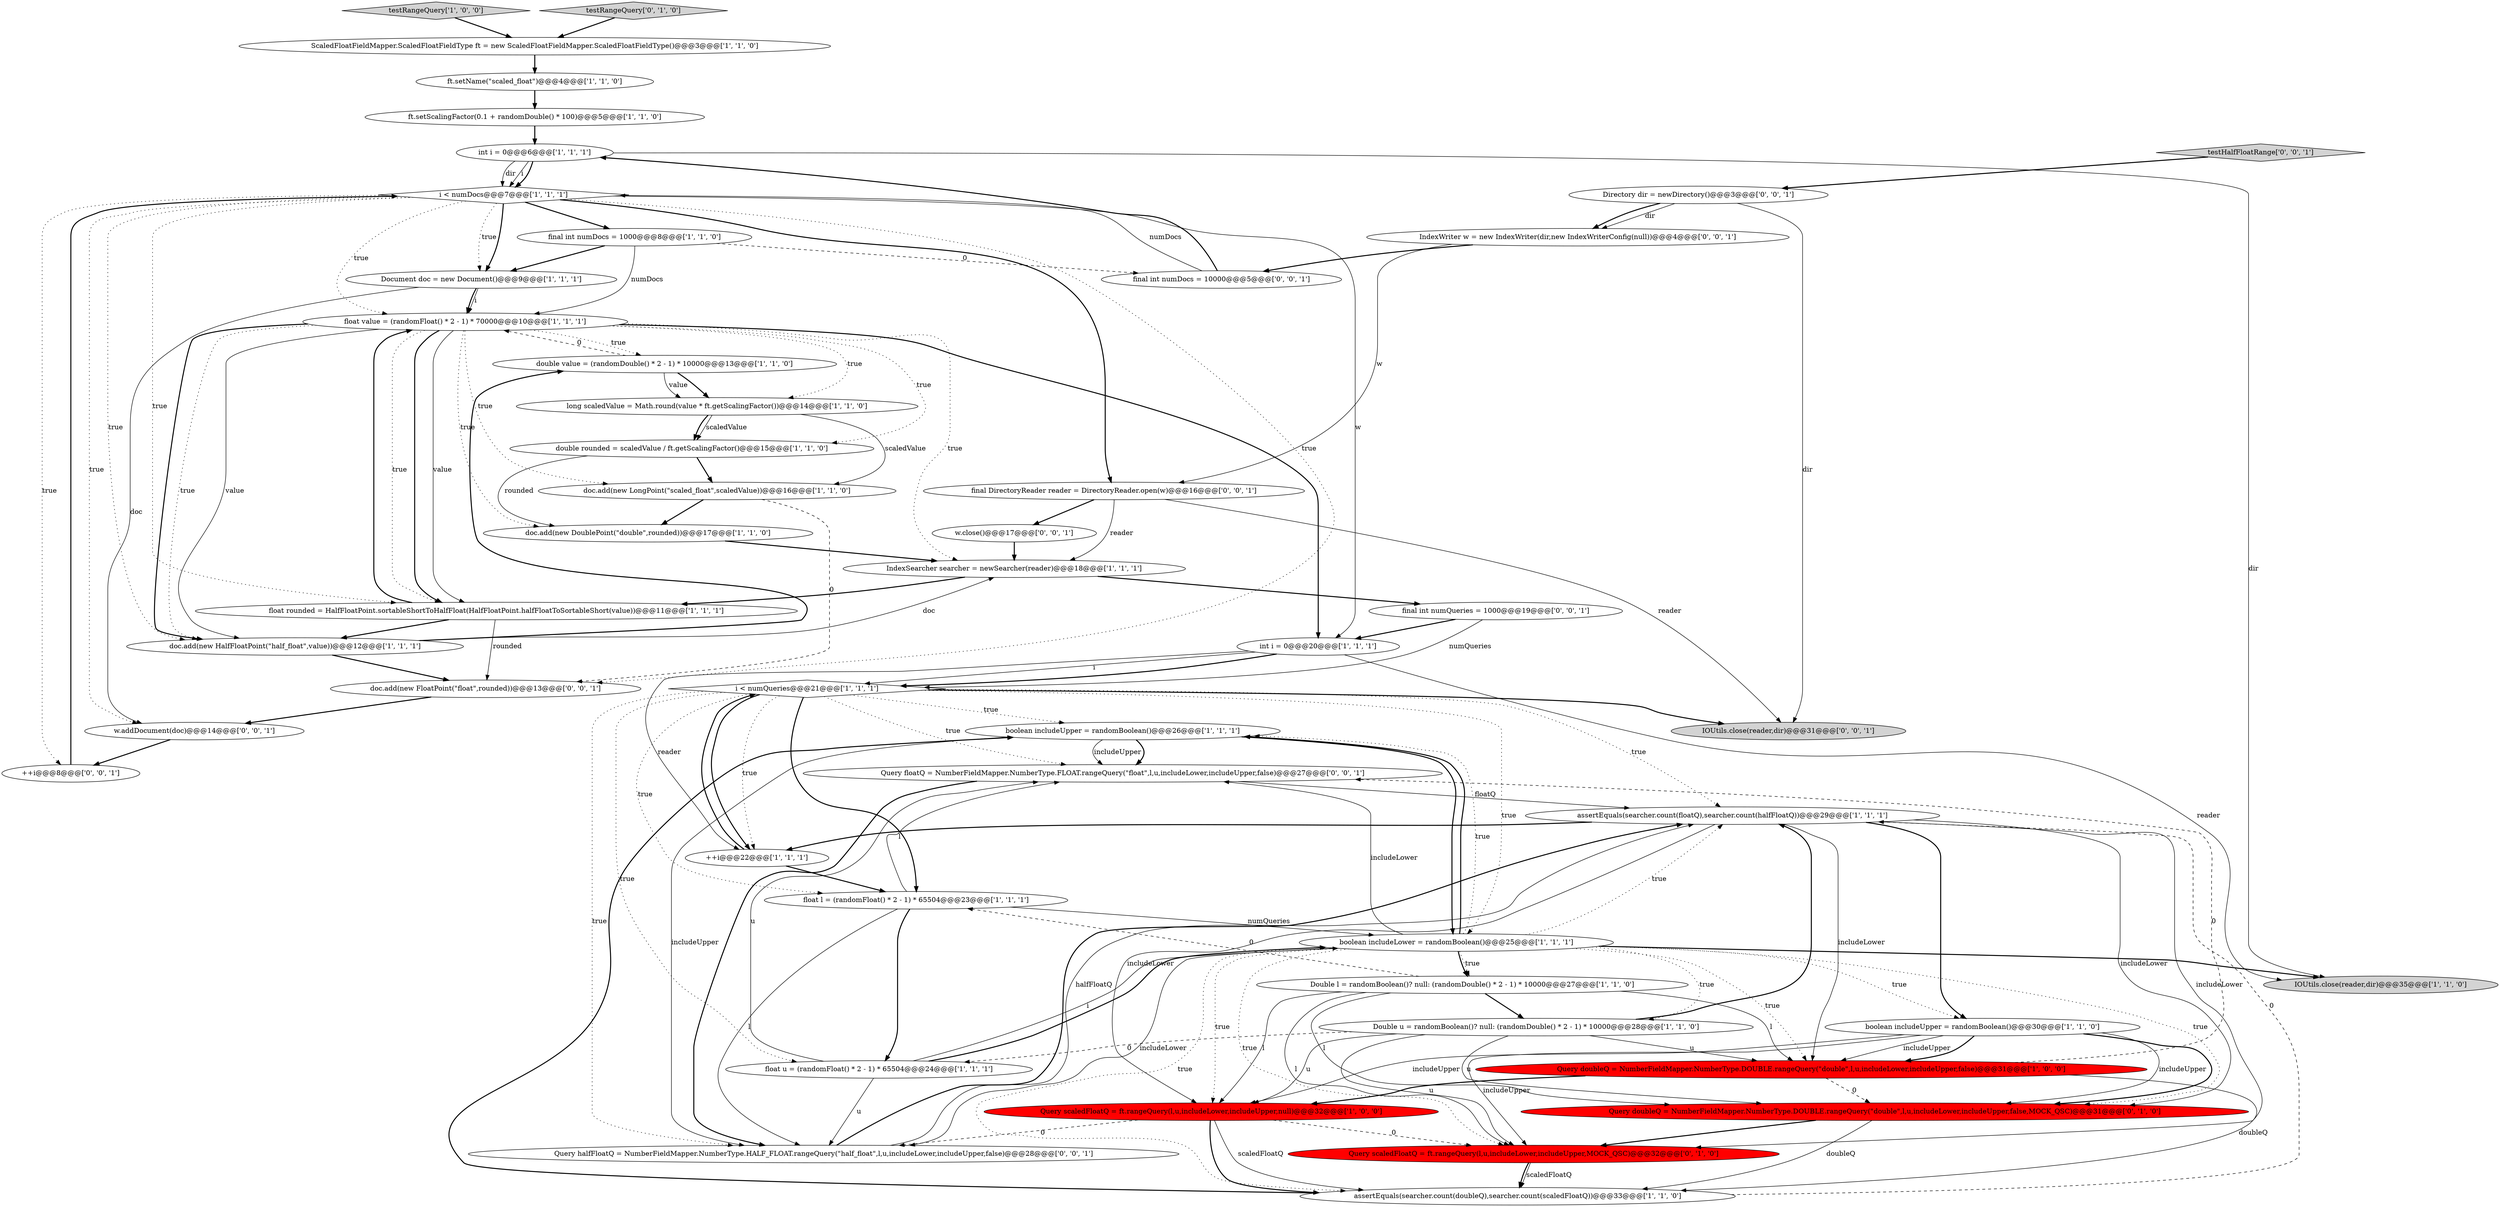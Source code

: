 digraph {
13 [style = filled, label = "ft.setName(\"scaled_float\")@@@4@@@['1', '1', '0']", fillcolor = white, shape = ellipse image = "AAA0AAABBB1BBB"];
15 [style = filled, label = "Query scaledFloatQ = ft.rangeQuery(l,u,includeLower,includeUpper,null)@@@32@@@['1', '0', '0']", fillcolor = red, shape = ellipse image = "AAA1AAABBB1BBB"];
21 [style = filled, label = "double value = (randomDouble() * 2 - 1) * 10000@@@13@@@['1', '1', '0']", fillcolor = white, shape = ellipse image = "AAA0AAABBB1BBB"];
40 [style = filled, label = "final int numDocs = 10000@@@5@@@['0', '0', '1']", fillcolor = white, shape = ellipse image = "AAA0AAABBB3BBB"];
6 [style = filled, label = "ScaledFloatFieldMapper.ScaledFloatFieldType ft = new ScaledFloatFieldMapper.ScaledFloatFieldType()@@@3@@@['1', '1', '0']", fillcolor = white, shape = ellipse image = "AAA0AAABBB1BBB"];
16 [style = filled, label = "IOUtils.close(reader,dir)@@@35@@@['1', '1', '0']", fillcolor = lightgray, shape = ellipse image = "AAA0AAABBB1BBB"];
1 [style = filled, label = "final int numDocs = 1000@@@8@@@['1', '1', '0']", fillcolor = white, shape = ellipse image = "AAA0AAABBB1BBB"];
11 [style = filled, label = "Double u = randomBoolean()? null: (randomDouble() * 2 - 1) * 10000@@@28@@@['1', '1', '0']", fillcolor = white, shape = ellipse image = "AAA0AAABBB1BBB"];
22 [style = filled, label = "doc.add(new LongPoint(\"scaled_float\",scaledValue))@@@16@@@['1', '1', '0']", fillcolor = white, shape = ellipse image = "AAA0AAABBB1BBB"];
47 [style = filled, label = "testHalfFloatRange['0', '0', '1']", fillcolor = lightgray, shape = diamond image = "AAA0AAABBB3BBB"];
24 [style = filled, label = "i < numQueries@@@21@@@['1', '1', '1']", fillcolor = white, shape = diamond image = "AAA0AAABBB1BBB"];
34 [style = filled, label = "Query scaledFloatQ = ft.rangeQuery(l,u,includeLower,includeUpper,MOCK_QSC)@@@32@@@['0', '1', '0']", fillcolor = red, shape = ellipse image = "AAA1AAABBB2BBB"];
18 [style = filled, label = "ft.setScalingFactor(0.1 + randomDouble() * 100)@@@5@@@['1', '1', '0']", fillcolor = white, shape = ellipse image = "AAA0AAABBB1BBB"];
9 [style = filled, label = "boolean includeUpper = randomBoolean()@@@26@@@['1', '1', '1']", fillcolor = white, shape = ellipse image = "AAA0AAABBB1BBB"];
29 [style = filled, label = "doc.add(new HalfFloatPoint(\"half_float\",value))@@@12@@@['1', '1', '1']", fillcolor = white, shape = ellipse image = "AAA0AAABBB1BBB"];
38 [style = filled, label = "IOUtils.close(reader,dir)@@@31@@@['0', '0', '1']", fillcolor = lightgray, shape = ellipse image = "AAA0AAABBB3BBB"];
7 [style = filled, label = "Double l = randomBoolean()? null: (randomDouble() * 2 - 1) * 10000@@@27@@@['1', '1', '0']", fillcolor = white, shape = ellipse image = "AAA0AAABBB1BBB"];
17 [style = filled, label = "doc.add(new DoublePoint(\"double\",rounded))@@@17@@@['1', '1', '0']", fillcolor = white, shape = ellipse image = "AAA0AAABBB1BBB"];
27 [style = filled, label = "long scaledValue = Math.round(value * ft.getScalingFactor())@@@14@@@['1', '1', '0']", fillcolor = white, shape = ellipse image = "AAA0AAABBB1BBB"];
31 [style = filled, label = "assertEquals(searcher.count(doubleQ),searcher.count(scaledFloatQ))@@@33@@@['1', '1', '0']", fillcolor = white, shape = ellipse image = "AAA0AAABBB1BBB"];
36 [style = filled, label = "final int numQueries = 1000@@@19@@@['0', '0', '1']", fillcolor = white, shape = ellipse image = "AAA0AAABBB3BBB"];
46 [style = filled, label = "IndexWriter w = new IndexWriter(dir,new IndexWriterConfig(null))@@@4@@@['0', '0', '1']", fillcolor = white, shape = ellipse image = "AAA0AAABBB3BBB"];
5 [style = filled, label = "testRangeQuery['1', '0', '0']", fillcolor = lightgray, shape = diamond image = "AAA0AAABBB1BBB"];
14 [style = filled, label = "double rounded = scaledValue / ft.getScalingFactor()@@@15@@@['1', '1', '0']", fillcolor = white, shape = ellipse image = "AAA0AAABBB1BBB"];
20 [style = filled, label = "i < numDocs@@@7@@@['1', '1', '1']", fillcolor = white, shape = diamond image = "AAA0AAABBB1BBB"];
10 [style = filled, label = "float rounded = HalfFloatPoint.sortableShortToHalfFloat(HalfFloatPoint.halfFloatToSortableShort(value))@@@11@@@['1', '1', '1']", fillcolor = white, shape = ellipse image = "AAA0AAABBB1BBB"];
33 [style = filled, label = "testRangeQuery['0', '1', '0']", fillcolor = lightgray, shape = diamond image = "AAA0AAABBB2BBB"];
35 [style = filled, label = "w.addDocument(doc)@@@14@@@['0', '0', '1']", fillcolor = white, shape = ellipse image = "AAA0AAABBB3BBB"];
39 [style = filled, label = "Query floatQ = NumberFieldMapper.NumberType.FLOAT.rangeQuery(\"float\",l,u,includeLower,includeUpper,false)@@@27@@@['0', '0', '1']", fillcolor = white, shape = ellipse image = "AAA0AAABBB3BBB"];
45 [style = filled, label = "w.close()@@@17@@@['0', '0', '1']", fillcolor = white, shape = ellipse image = "AAA0AAABBB3BBB"];
43 [style = filled, label = "Directory dir = newDirectory()@@@3@@@['0', '0', '1']", fillcolor = white, shape = ellipse image = "AAA0AAABBB3BBB"];
4 [style = filled, label = "Document doc = new Document()@@@9@@@['1', '1', '1']", fillcolor = white, shape = ellipse image = "AAA0AAABBB1BBB"];
8 [style = filled, label = "assertEquals(searcher.count(floatQ),searcher.count(halfFloatQ))@@@29@@@['1', '1', '1']", fillcolor = white, shape = ellipse image = "AAA0AAABBB1BBB"];
3 [style = filled, label = "boolean includeUpper = randomBoolean()@@@30@@@['1', '1', '0']", fillcolor = white, shape = ellipse image = "AAA0AAABBB1BBB"];
19 [style = filled, label = "int i = 0@@@6@@@['1', '1', '1']", fillcolor = white, shape = ellipse image = "AAA0AAABBB1BBB"];
25 [style = filled, label = "float value = (randomFloat() * 2 - 1) * 70000@@@10@@@['1', '1', '1']", fillcolor = white, shape = ellipse image = "AAA0AAABBB1BBB"];
32 [style = filled, label = "Query doubleQ = NumberFieldMapper.NumberType.DOUBLE.rangeQuery(\"double\",l,u,includeLower,includeUpper,false,MOCK_QSC)@@@31@@@['0', '1', '0']", fillcolor = red, shape = ellipse image = "AAA1AAABBB2BBB"];
28 [style = filled, label = "int i = 0@@@20@@@['1', '1', '1']", fillcolor = white, shape = ellipse image = "AAA0AAABBB1BBB"];
37 [style = filled, label = "Query halfFloatQ = NumberFieldMapper.NumberType.HALF_FLOAT.rangeQuery(\"half_float\",l,u,includeLower,includeUpper,false)@@@28@@@['0', '0', '1']", fillcolor = white, shape = ellipse image = "AAA0AAABBB3BBB"];
42 [style = filled, label = "doc.add(new FloatPoint(\"float\",rounded))@@@13@@@['0', '0', '1']", fillcolor = white, shape = ellipse image = "AAA0AAABBB3BBB"];
26 [style = filled, label = "Query doubleQ = NumberFieldMapper.NumberType.DOUBLE.rangeQuery(\"double\",l,u,includeLower,includeUpper,false)@@@31@@@['1', '0', '0']", fillcolor = red, shape = ellipse image = "AAA1AAABBB1BBB"];
12 [style = filled, label = "float l = (randomFloat() * 2 - 1) * 65504@@@23@@@['1', '1', '1']", fillcolor = white, shape = ellipse image = "AAA0AAABBB1BBB"];
0 [style = filled, label = "float u = (randomFloat() * 2 - 1) * 65504@@@24@@@['1', '1', '1']", fillcolor = white, shape = ellipse image = "AAA0AAABBB1BBB"];
30 [style = filled, label = "++i@@@22@@@['1', '1', '1']", fillcolor = white, shape = ellipse image = "AAA0AAABBB1BBB"];
2 [style = filled, label = "boolean includeLower = randomBoolean()@@@25@@@['1', '1', '1']", fillcolor = white, shape = ellipse image = "AAA0AAABBB1BBB"];
44 [style = filled, label = "final DirectoryReader reader = DirectoryReader.open(w)@@@16@@@['0', '0', '1']", fillcolor = white, shape = ellipse image = "AAA0AAABBB3BBB"];
23 [style = filled, label = "IndexSearcher searcher = newSearcher(reader)@@@18@@@['1', '1', '1']", fillcolor = white, shape = ellipse image = "AAA0AAABBB1BBB"];
41 [style = filled, label = "++i@@@8@@@['0', '0', '1']", fillcolor = white, shape = ellipse image = "AAA0AAABBB3BBB"];
8->30 [style = bold, label=""];
24->12 [style = dotted, label="true"];
4->25 [style = bold, label=""];
31->9 [style = bold, label=""];
35->41 [style = bold, label=""];
46->44 [style = solid, label="w"];
36->28 [style = bold, label=""];
2->37 [style = solid, label="includeLower"];
2->15 [style = dotted, label="true"];
20->41 [style = dotted, label="true"];
32->34 [style = bold, label=""];
11->32 [style = solid, label="u"];
25->29 [style = bold, label=""];
25->29 [style = dotted, label="true"];
41->20 [style = bold, label=""];
24->30 [style = bold, label=""];
29->23 [style = solid, label="doc"];
2->11 [style = dotted, label="true"];
1->40 [style = dashed, label="0"];
27->14 [style = solid, label="scaledValue"];
19->20 [style = solid, label="i"];
22->42 [style = dashed, label="0"];
20->42 [style = dotted, label="true"];
26->15 [style = bold, label=""];
21->25 [style = dashed, label="0"];
25->10 [style = bold, label=""];
23->36 [style = bold, label=""];
37->8 [style = solid, label="halfFloatQ"];
24->8 [style = dotted, label="true"];
2->8 [style = dotted, label="true"];
12->2 [style = solid, label="numQueries"];
25->21 [style = dotted, label="true"];
2->39 [style = solid, label="includeLower"];
2->16 [style = bold, label=""];
7->32 [style = solid, label="l"];
32->31 [style = solid, label="doubleQ"];
2->3 [style = dotted, label="true"];
1->4 [style = bold, label=""];
25->28 [style = bold, label=""];
7->11 [style = bold, label=""];
9->39 [style = bold, label=""];
15->34 [style = dashed, label="0"];
9->2 [style = bold, label=""];
19->20 [style = bold, label=""];
14->22 [style = bold, label=""];
18->19 [style = bold, label=""];
34->31 [style = bold, label=""];
47->43 [style = bold, label=""];
24->38 [style = bold, label=""];
2->9 [style = bold, label=""];
43->46 [style = solid, label="dir"];
1->25 [style = solid, label="numDocs"];
28->30 [style = solid, label="reader"];
43->46 [style = bold, label=""];
14->17 [style = solid, label="rounded"];
0->37 [style = solid, label="u"];
9->37 [style = solid, label="includeUpper"];
7->26 [style = solid, label="l"];
11->34 [style = solid, label="u"];
5->6 [style = bold, label=""];
44->38 [style = solid, label="reader"];
10->25 [style = bold, label=""];
15->31 [style = bold, label=""];
40->20 [style = solid, label="numDocs"];
10->42 [style = solid, label="rounded"];
20->10 [style = dotted, label="true"];
24->0 [style = dotted, label="true"];
23->10 [style = bold, label=""];
22->17 [style = bold, label=""];
28->24 [style = bold, label=""];
11->8 [style = bold, label=""];
25->10 [style = dotted, label="true"];
25->23 [style = dotted, label="true"];
46->40 [style = bold, label=""];
34->31 [style = solid, label="scaledFloatQ"];
44->45 [style = bold, label=""];
8->26 [style = solid, label="includeLower"];
3->26 [style = solid, label="includeUpper"];
13->18 [style = bold, label=""];
44->23 [style = solid, label="reader"];
26->39 [style = dashed, label="0"];
3->32 [style = solid, label="includeUpper"];
39->37 [style = bold, label=""];
8->34 [style = solid, label="includeLower"];
30->24 [style = bold, label=""];
24->12 [style = bold, label=""];
20->35 [style = dotted, label="true"];
20->25 [style = dotted, label="true"];
45->23 [style = bold, label=""];
27->14 [style = bold, label=""];
25->10 [style = solid, label="value"];
21->27 [style = bold, label=""];
26->32 [style = dashed, label="0"];
11->15 [style = solid, label="u"];
24->39 [style = dotted, label="true"];
8->3 [style = bold, label=""];
28->24 [style = solid, label="i"];
3->26 [style = bold, label=""];
40->19 [style = bold, label=""];
15->31 [style = solid, label="scaledFloatQ"];
24->30 [style = dotted, label="true"];
20->1 [style = bold, label=""];
21->27 [style = solid, label="value"];
17->23 [style = bold, label=""];
29->21 [style = bold, label=""];
9->39 [style = solid, label="includeUpper"];
26->31 [style = solid, label="doubleQ"];
8->32 [style = solid, label="includeLower"];
30->12 [style = bold, label=""];
2->9 [style = dotted, label="true"];
20->4 [style = dotted, label="true"];
29->42 [style = bold, label=""];
6->13 [style = bold, label=""];
12->39 [style = solid, label="l"];
2->26 [style = dotted, label="true"];
37->8 [style = bold, label=""];
11->26 [style = solid, label="u"];
0->2 [style = solid, label="i"];
43->38 [style = solid, label="dir"];
27->22 [style = solid, label="scaledValue"];
2->34 [style = dotted, label="true"];
15->37 [style = dashed, label="0"];
33->6 [style = bold, label=""];
25->29 [style = solid, label="value"];
0->2 [style = bold, label=""];
19->20 [style = solid, label="dir"];
24->9 [style = dotted, label="true"];
4->35 [style = solid, label="doc"];
25->14 [style = dotted, label="true"];
39->8 [style = solid, label="floatQ"];
31->8 [style = dashed, label="0"];
2->31 [style = dotted, label="true"];
12->0 [style = bold, label=""];
4->25 [style = solid, label="i"];
11->0 [style = dashed, label="0"];
20->44 [style = bold, label=""];
8->15 [style = solid, label="includeLower"];
3->15 [style = solid, label="includeUpper"];
20->4 [style = bold, label=""];
42->35 [style = bold, label=""];
36->24 [style = solid, label="numQueries"];
2->32 [style = dotted, label="true"];
7->15 [style = solid, label="l"];
10->29 [style = bold, label=""];
0->39 [style = solid, label="u"];
20->29 [style = dotted, label="true"];
25->17 [style = dotted, label="true"];
2->7 [style = dotted, label="true"];
3->34 [style = solid, label="includeUpper"];
24->37 [style = dotted, label="true"];
25->22 [style = dotted, label="true"];
20->28 [style = solid, label="w"];
7->12 [style = dashed, label="0"];
28->16 [style = solid, label="reader"];
24->2 [style = dotted, label="true"];
2->7 [style = bold, label=""];
19->16 [style = solid, label="dir"];
3->32 [style = bold, label=""];
7->34 [style = solid, label="l"];
25->27 [style = dotted, label="true"];
12->37 [style = solid, label="l"];
}

